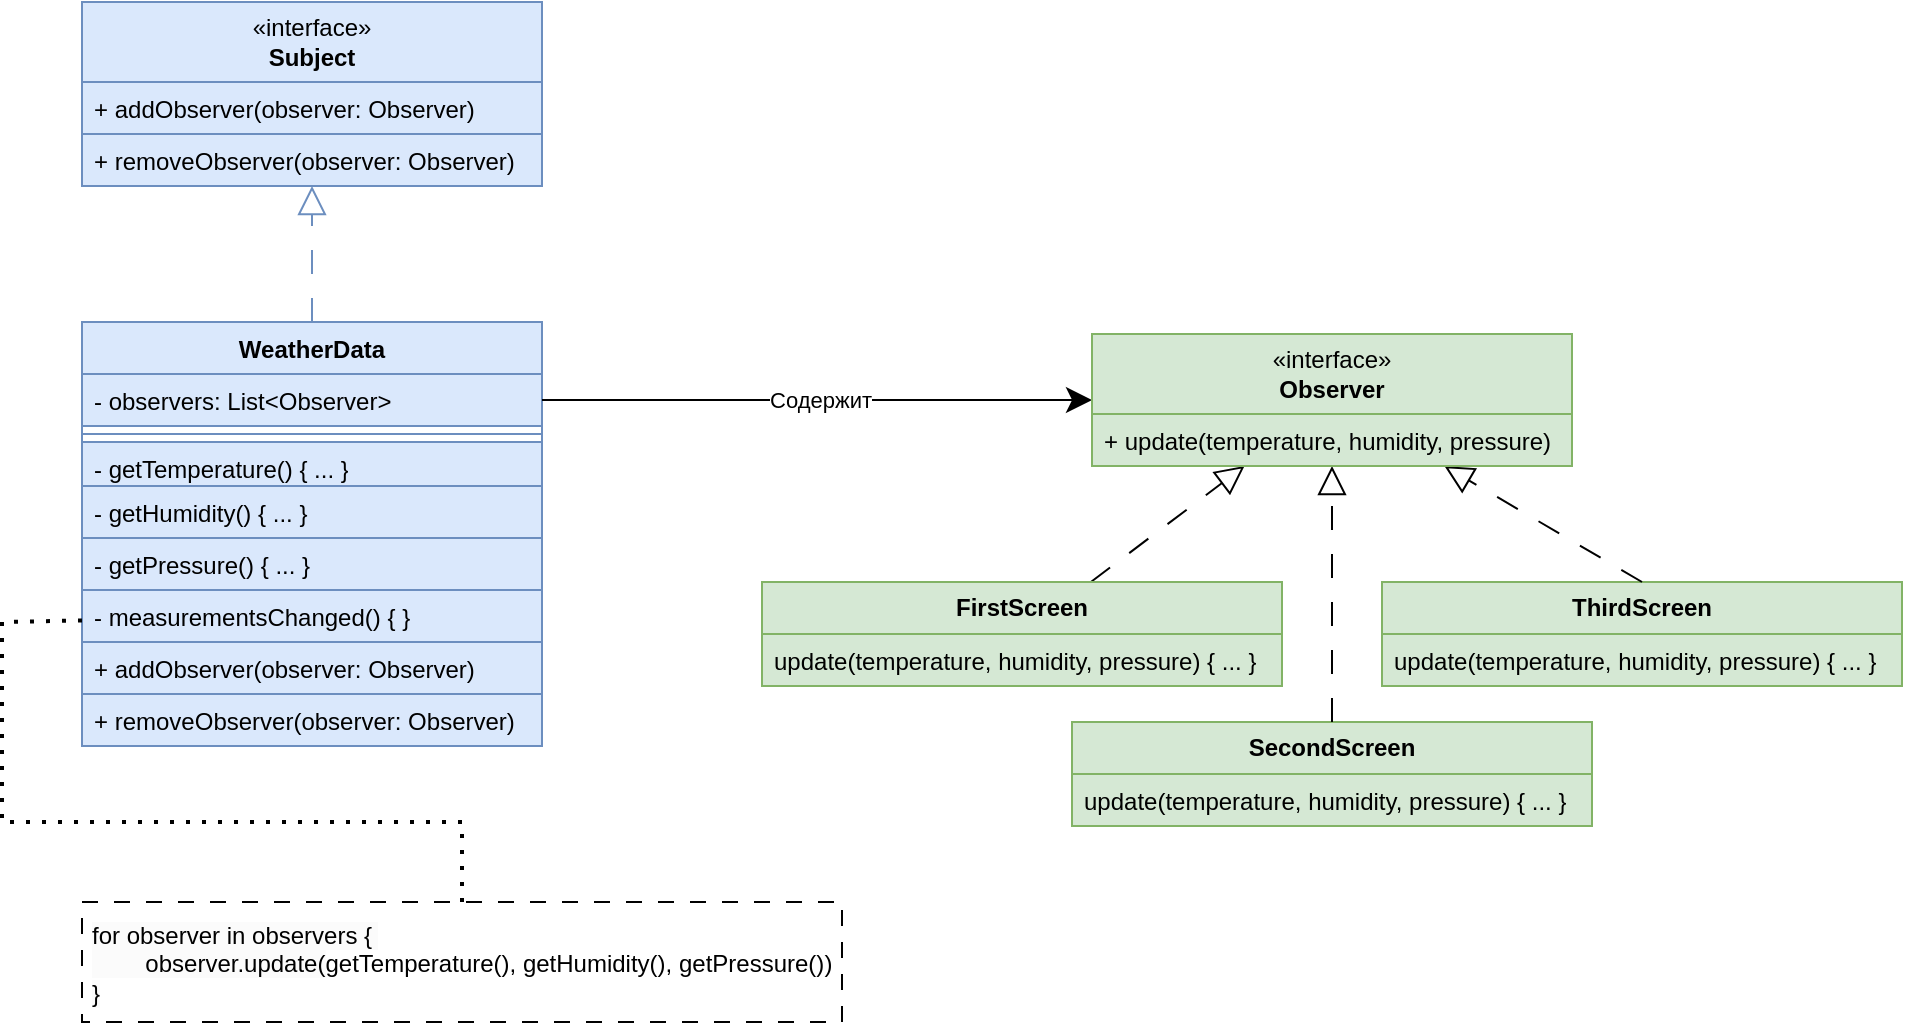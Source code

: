 <mxfile version="24.7.16">
  <diagram name="Страница — 1" id="4-PUAj0N0p7zIZeUuscQ">
    <mxGraphModel dx="1026" dy="772" grid="0" gridSize="10" guides="1" tooltips="1" connect="1" arrows="1" fold="1" page="0" pageScale="1" pageWidth="827" pageHeight="1169" background="none" math="0" shadow="0">
      <root>
        <mxCell id="0" />
        <mxCell id="1" parent="0" />
        <mxCell id="yXyzmOvNkSmgwz7I5F-q-16" style="rounded=0;orthogonalLoop=1;jettySize=auto;html=1;endArrow=block;endFill=0;dashed=1;dashPattern=12 12;endSize=12;" parent="1" source="yXyzmOvNkSmgwz7I5F-q-11" target="yXyzmOvNkSmgwz7I5F-q-29" edge="1">
          <mxGeometry relative="1" as="geometry" />
        </mxCell>
        <mxCell id="yXyzmOvNkSmgwz7I5F-q-11" value="&lt;b&gt;FirstScreen&lt;/b&gt;" style="swimlane;fontStyle=0;childLayout=stackLayout;horizontal=1;startSize=26;fillColor=#d5e8d4;horizontalStack=0;resizeParent=1;resizeParentMax=0;resizeLast=0;collapsible=1;marginBottom=0;whiteSpace=wrap;html=1;strokeColor=#82b366;" parent="1" vertex="1">
          <mxGeometry x="390" y="380" width="260" height="52" as="geometry" />
        </mxCell>
        <mxCell id="yXyzmOvNkSmgwz7I5F-q-12" value="update(temperature, humidity, pressure) { ... }" style="text;strokeColor=#82b366;fillColor=#d5e8d4;align=left;verticalAlign=top;spacingLeft=4;spacingRight=4;overflow=hidden;rotatable=0;points=[[0,0.5],[1,0.5]];portConstraint=eastwest;whiteSpace=wrap;html=1;" parent="yXyzmOvNkSmgwz7I5F-q-11" vertex="1">
          <mxGeometry y="26" width="260" height="26" as="geometry" />
        </mxCell>
        <mxCell id="yXyzmOvNkSmgwz7I5F-q-17" value="&lt;b&gt;SecondScreen&lt;/b&gt;" style="swimlane;fontStyle=0;childLayout=stackLayout;horizontal=1;startSize=26;fillColor=#d5e8d4;horizontalStack=0;resizeParent=1;resizeParentMax=0;resizeLast=0;collapsible=1;marginBottom=0;whiteSpace=wrap;html=1;strokeColor=#82b366;" parent="1" vertex="1">
          <mxGeometry x="545" y="450" width="260" height="52" as="geometry" />
        </mxCell>
        <mxCell id="yXyzmOvNkSmgwz7I5F-q-18" value="update(temperature, humidity, pressure) { ... }" style="text;strokeColor=#82b366;fillColor=#d5e8d4;align=left;verticalAlign=top;spacingLeft=4;spacingRight=4;overflow=hidden;rotatable=0;points=[[0,0.5],[1,0.5]];portConstraint=eastwest;whiteSpace=wrap;html=1;" parent="yXyzmOvNkSmgwz7I5F-q-17" vertex="1">
          <mxGeometry y="26" width="260" height="26" as="geometry" />
        </mxCell>
        <mxCell id="yXyzmOvNkSmgwz7I5F-q-19" value="&lt;b&gt;ThirdScreen&lt;/b&gt;" style="swimlane;fontStyle=0;childLayout=stackLayout;horizontal=1;startSize=26;fillColor=#d5e8d4;horizontalStack=0;resizeParent=1;resizeParentMax=0;resizeLast=0;collapsible=1;marginBottom=0;whiteSpace=wrap;html=1;strokeColor=#82b366;" parent="1" vertex="1">
          <mxGeometry x="700" y="380" width="260" height="52" as="geometry" />
        </mxCell>
        <mxCell id="yXyzmOvNkSmgwz7I5F-q-20" value="update(temperature, humidity, pressure) { ... }" style="text;strokeColor=#82b366;fillColor=#d5e8d4;align=left;verticalAlign=top;spacingLeft=4;spacingRight=4;overflow=hidden;rotatable=0;points=[[0,0.5],[1,0.5]];portConstraint=eastwest;whiteSpace=wrap;html=1;" parent="yXyzmOvNkSmgwz7I5F-q-19" vertex="1">
          <mxGeometry y="26" width="260" height="26" as="geometry" />
        </mxCell>
        <mxCell id="yXyzmOvNkSmgwz7I5F-q-21" style="rounded=0;orthogonalLoop=1;jettySize=auto;html=1;endArrow=block;endFill=0;dashed=1;dashPattern=12 12;exitX=0.5;exitY=0;exitDx=0;exitDy=0;endSize=12;" parent="1" source="yXyzmOvNkSmgwz7I5F-q-19" target="yXyzmOvNkSmgwz7I5F-q-29" edge="1">
          <mxGeometry relative="1" as="geometry">
            <mxPoint x="510" y="420" as="sourcePoint" />
            <mxPoint x="595" y="330" as="targetPoint" />
          </mxGeometry>
        </mxCell>
        <mxCell id="yXyzmOvNkSmgwz7I5F-q-22" style="rounded=0;orthogonalLoop=1;jettySize=auto;html=1;endArrow=block;endFill=0;dashed=1;dashPattern=12 12;exitX=0.5;exitY=0;exitDx=0;exitDy=0;endSize=12;" parent="1" source="yXyzmOvNkSmgwz7I5F-q-17" target="yXyzmOvNkSmgwz7I5F-q-29" edge="1">
          <mxGeometry relative="1" as="geometry">
            <mxPoint x="520" y="430" as="sourcePoint" />
            <mxPoint x="605" y="340" as="targetPoint" />
          </mxGeometry>
        </mxCell>
        <mxCell id="yXyzmOvNkSmgwz7I5F-q-38" style="edgeStyle=orthogonalEdgeStyle;rounded=0;orthogonalLoop=1;jettySize=auto;html=1;endArrow=block;endFill=0;dashed=1;dashPattern=12 12;strokeWidth=1;endSize=12;fillColor=#dae8fc;strokeColor=#6c8ebf;" parent="1" source="yXyzmOvNkSmgwz7I5F-q-23" target="yXyzmOvNkSmgwz7I5F-q-35" edge="1">
          <mxGeometry relative="1" as="geometry" />
        </mxCell>
        <mxCell id="yXyzmOvNkSmgwz7I5F-q-23" value="WeatherData" style="swimlane;fontStyle=1;align=center;verticalAlign=top;childLayout=stackLayout;horizontal=1;startSize=26;horizontalStack=0;resizeParent=1;resizeParentMax=0;resizeLast=0;collapsible=1;marginBottom=0;whiteSpace=wrap;html=1;fillColor=#dae8fc;strokeColor=#6c8ebf;" parent="1" vertex="1">
          <mxGeometry x="50" y="250" width="230" height="212" as="geometry" />
        </mxCell>
        <mxCell id="yXyzmOvNkSmgwz7I5F-q-24" value="- observers: List&amp;lt;Observer&amp;gt;" style="text;strokeColor=#6c8ebf;fillColor=#dae8fc;align=left;verticalAlign=top;spacingLeft=4;spacingRight=4;overflow=hidden;rotatable=0;points=[[0,0.5],[1,0.5]];portConstraint=eastwest;whiteSpace=wrap;html=1;" parent="yXyzmOvNkSmgwz7I5F-q-23" vertex="1">
          <mxGeometry y="26" width="230" height="26" as="geometry" />
        </mxCell>
        <mxCell id="yXyzmOvNkSmgwz7I5F-q-25" value="" style="line;strokeWidth=1;fillColor=#dae8fc;align=left;verticalAlign=middle;spacingTop=-1;spacingLeft=3;spacingRight=3;rotatable=0;labelPosition=right;points=[];portConstraint=eastwest;strokeColor=#6c8ebf;" parent="yXyzmOvNkSmgwz7I5F-q-23" vertex="1">
          <mxGeometry y="52" width="230" height="8" as="geometry" />
        </mxCell>
        <mxCell id="yXyzmOvNkSmgwz7I5F-q-3" value="- getTemperature() { ... }" style="text;strokeColor=#6c8ebf;fillColor=#dae8fc;align=left;verticalAlign=top;spacingLeft=4;spacingRight=4;overflow=hidden;rotatable=0;points=[[0,0.5],[1,0.5]];portConstraint=eastwest;whiteSpace=wrap;html=1;" parent="yXyzmOvNkSmgwz7I5F-q-23" vertex="1">
          <mxGeometry y="60" width="230" height="22" as="geometry" />
        </mxCell>
        <mxCell id="yXyzmOvNkSmgwz7I5F-q-4" value="- getHumidity() { ... }" style="text;strokeColor=#6c8ebf;fillColor=#dae8fc;align=left;verticalAlign=top;spacingLeft=4;spacingRight=4;overflow=hidden;rotatable=0;points=[[0,0.5],[1,0.5]];portConstraint=eastwest;whiteSpace=wrap;html=1;" parent="yXyzmOvNkSmgwz7I5F-q-23" vertex="1">
          <mxGeometry y="82" width="230" height="26" as="geometry" />
        </mxCell>
        <mxCell id="yXyzmOvNkSmgwz7I5F-q-5" value="- getPressure() { ... }" style="text;strokeColor=#6c8ebf;fillColor=#dae8fc;align=left;verticalAlign=top;spacingLeft=4;spacingRight=4;overflow=hidden;rotatable=0;points=[[0,0.5],[1,0.5]];portConstraint=eastwest;whiteSpace=wrap;html=1;" parent="yXyzmOvNkSmgwz7I5F-q-23" vertex="1">
          <mxGeometry y="108" width="230" height="26" as="geometry" />
        </mxCell>
        <mxCell id="yXyzmOvNkSmgwz7I5F-q-6" value="- measurementsChanged() { }" style="text;strokeColor=#6c8ebf;fillColor=#dae8fc;align=left;verticalAlign=top;spacingLeft=4;spacingRight=4;overflow=hidden;rotatable=0;points=[[0,0.5],[1,0.5]];portConstraint=eastwest;whiteSpace=wrap;html=1;" parent="yXyzmOvNkSmgwz7I5F-q-23" vertex="1">
          <mxGeometry y="134" width="230" height="26" as="geometry" />
        </mxCell>
        <mxCell id="yXyzmOvNkSmgwz7I5F-q-41" value="+ addObserver(observer: Observer)&lt;br&gt;&lt;div&gt;&lt;br&gt;&lt;/div&gt;" style="text;align=left;verticalAlign=top;spacingLeft=4;spacingRight=4;overflow=hidden;rotatable=0;points=[[0,0.5],[1,0.5]];portConstraint=eastwest;whiteSpace=wrap;html=1;fillColor=#dae8fc;strokeColor=#6c8ebf;" parent="yXyzmOvNkSmgwz7I5F-q-23" vertex="1">
          <mxGeometry y="160" width="230" height="26" as="geometry" />
        </mxCell>
        <mxCell id="yXyzmOvNkSmgwz7I5F-q-42" value="+ removeObserver(observer: Observer)" style="text;align=left;verticalAlign=top;spacingLeft=4;spacingRight=4;overflow=hidden;rotatable=0;points=[[0,0.5],[1,0.5]];portConstraint=eastwest;whiteSpace=wrap;html=1;fillColor=#dae8fc;strokeColor=#6c8ebf;" parent="yXyzmOvNkSmgwz7I5F-q-23" vertex="1">
          <mxGeometry y="186" width="230" height="26" as="geometry" />
        </mxCell>
        <mxCell id="yXyzmOvNkSmgwz7I5F-q-27" style="edgeStyle=orthogonalEdgeStyle;rounded=0;orthogonalLoop=1;jettySize=auto;html=1;exitX=1;exitY=0.5;exitDx=0;exitDy=0;entryX=0;entryY=0.5;entryDx=0;entryDy=0;endSize=10;" parent="1" source="yXyzmOvNkSmgwz7I5F-q-24" target="yXyzmOvNkSmgwz7I5F-q-29" edge="1">
          <mxGeometry relative="1" as="geometry" />
        </mxCell>
        <mxCell id="yXyzmOvNkSmgwz7I5F-q-28" value="Содержит" style="edgeLabel;html=1;align=center;verticalAlign=middle;resizable=0;points=[];" parent="yXyzmOvNkSmgwz7I5F-q-27" connectable="0" vertex="1">
          <mxGeometry x="-0.321" y="1" relative="1" as="geometry">
            <mxPoint x="45" y="1" as="offset" />
          </mxGeometry>
        </mxCell>
        <mxCell id="yXyzmOvNkSmgwz7I5F-q-29" value="«interface»&lt;br&gt;&lt;b&gt;Observer&lt;/b&gt;" style="swimlane;fontStyle=0;childLayout=stackLayout;horizontal=1;startSize=40;horizontalStack=0;resizeParent=1;resizeParentMax=0;resizeLast=0;collapsible=1;marginBottom=0;whiteSpace=wrap;html=1;fillColor=#d5e8d4;strokeColor=#82b366;" parent="1" vertex="1">
          <mxGeometry x="555" y="256" width="240" height="66" as="geometry" />
        </mxCell>
        <mxCell id="yXyzmOvNkSmgwz7I5F-q-30" value="+ update(temperature, humidity, pressure)" style="text;align=left;verticalAlign=top;spacingLeft=4;spacingRight=4;overflow=hidden;rotatable=0;points=[[0,0.5],[1,0.5]];portConstraint=eastwest;whiteSpace=wrap;html=1;fillColor=#d5e8d4;strokeColor=#82b366;" parent="yXyzmOvNkSmgwz7I5F-q-29" vertex="1">
          <mxGeometry y="40" width="240" height="26" as="geometry" />
        </mxCell>
        <UserObject label="&lt;span style=&quot;color: rgb(0, 0, 0); font-family: Helvetica; font-size: 12px; font-style: normal; font-variant-ligatures: normal; font-variant-caps: normal; font-weight: 400; letter-spacing: normal; orphans: 2; text-align: left; text-indent: 0px; text-transform: none; widows: 2; word-spacing: 0px; -webkit-text-stroke-width: 0px; white-space: normal; background-color: rgb(251, 251, 251); text-decoration-thickness: initial; text-decoration-style: initial; text-decoration-color: initial; display: inline !important; float: none;&quot;&gt;for observer in observers {&amp;nbsp;&lt;/span&gt;&lt;div&gt;&lt;span style=&quot;color: rgb(0, 0, 0); font-family: Helvetica; font-size: 12px; font-style: normal; font-variant-ligatures: normal; font-variant-caps: normal; font-weight: 400; letter-spacing: normal; orphans: 2; text-align: left; text-indent: 0px; text-transform: none; widows: 2; word-spacing: 0px; -webkit-text-stroke-width: 0px; white-space: normal; background-color: rgb(251, 251, 251); text-decoration-thickness: initial; text-decoration-style: initial; text-decoration-color: initial; display: inline !important; float: none;&quot;&gt;&lt;span style=&quot;white-space: pre;&quot;&gt;&#x9;&lt;/span&gt;observer.update(&lt;/span&gt;&lt;span style=&quot;background-color: initial;&quot;&gt;getTemperature(),&amp;nbsp;&lt;/span&gt;&lt;span style=&quot;background-color: initial;&quot;&gt;getHumidity(),&amp;nbsp;&lt;/span&gt;&lt;span style=&quot;background-color: initial;&quot;&gt;getPressure()&lt;/span&gt;&lt;span style=&quot;background-color: initial;&quot;&gt;)&lt;/span&gt;&lt;/div&gt;&lt;div&gt;&lt;span style=&quot;color: rgb(0, 0, 0); font-family: Helvetica; font-size: 12px; font-style: normal; font-variant-ligatures: normal; font-variant-caps: normal; font-weight: 400; letter-spacing: normal; orphans: 2; text-align: left; text-indent: 0px; text-transform: none; widows: 2; word-spacing: 0px; -webkit-text-stroke-width: 0px; white-space: normal; background-color: rgb(251, 251, 251); text-decoration-thickness: initial; text-decoration-style: initial; text-decoration-color: initial; display: inline !important; float: none;&quot;&gt;}&lt;/span&gt;&lt;/div&gt;" link="&lt;span style=&quot;color: rgb(0, 0, 0); font-family: Helvetica; font-size: 12px; font-style: normal; font-variant-ligatures: normal; font-variant-caps: normal; font-weight: 400; letter-spacing: normal; orphans: 2; text-align: left; text-indent: 0px; text-transform: none; widows: 2; word-spacing: 0px; -webkit-text-stroke-width: 0px; white-space: normal; background-color: rgb(251, 251, 251); text-decoration-thickness: initial; text-decoration-style: initial; text-decoration-color: initial; display: inline !important; float: none;&quot;&gt;foreach observer in observers {.it.update()&lt;/span&gt;" id="yXyzmOvNkSmgwz7I5F-q-33">
          <mxCell style="text;whiteSpace=wrap;html=1;strokeColor=default;dashed=1;dashPattern=8 8;perimeterSpacing=0;spacing=5;" parent="1" vertex="1">
            <mxGeometry x="50" y="540" width="380" height="60" as="geometry" />
          </mxCell>
        </UserObject>
        <mxCell id="yXyzmOvNkSmgwz7I5F-q-34" value="" style="endArrow=none;dashed=1;html=1;dashPattern=1 3;strokeWidth=2;rounded=0;exitX=0.5;exitY=0;exitDx=0;exitDy=0;" parent="1" source="yXyzmOvNkSmgwz7I5F-q-33" target="yXyzmOvNkSmgwz7I5F-q-6" edge="1">
          <mxGeometry width="50" height="50" relative="1" as="geometry">
            <mxPoint x="140" y="540" as="sourcePoint" />
            <mxPoint x="190" y="490" as="targetPoint" />
            <Array as="points">
              <mxPoint x="240" y="500" />
              <mxPoint x="10" y="500" />
              <mxPoint x="10" y="400" />
            </Array>
          </mxGeometry>
        </mxCell>
        <mxCell id="yXyzmOvNkSmgwz7I5F-q-35" value="«interface»&lt;br&gt;&lt;b&gt;Subject&lt;/b&gt;" style="swimlane;fontStyle=0;childLayout=stackLayout;horizontal=1;startSize=40;horizontalStack=0;resizeParent=1;resizeParentMax=0;resizeLast=0;collapsible=1;marginBottom=0;whiteSpace=wrap;html=1;fillColor=#dae8fc;strokeColor=#6c8ebf;" parent="1" vertex="1">
          <mxGeometry x="50" y="90" width="230" height="92" as="geometry" />
        </mxCell>
        <mxCell id="yXyzmOvNkSmgwz7I5F-q-36" value="+ addObserver(observer: Observer)&lt;br&gt;&lt;div&gt;&lt;br&gt;&lt;/div&gt;" style="text;align=left;verticalAlign=top;spacingLeft=4;spacingRight=4;overflow=hidden;rotatable=0;points=[[0,0.5],[1,0.5]];portConstraint=eastwest;whiteSpace=wrap;html=1;fillColor=#dae8fc;strokeColor=#6c8ebf;" parent="yXyzmOvNkSmgwz7I5F-q-35" vertex="1">
          <mxGeometry y="40" width="230" height="26" as="geometry" />
        </mxCell>
        <mxCell id="yXyzmOvNkSmgwz7I5F-q-37" value="+ removeObserver(observer: Observer)" style="text;align=left;verticalAlign=top;spacingLeft=4;spacingRight=4;overflow=hidden;rotatable=0;points=[[0,0.5],[1,0.5]];portConstraint=eastwest;whiteSpace=wrap;html=1;fillColor=#dae8fc;strokeColor=#6c8ebf;" parent="yXyzmOvNkSmgwz7I5F-q-35" vertex="1">
          <mxGeometry y="66" width="230" height="26" as="geometry" />
        </mxCell>
      </root>
    </mxGraphModel>
  </diagram>
</mxfile>
